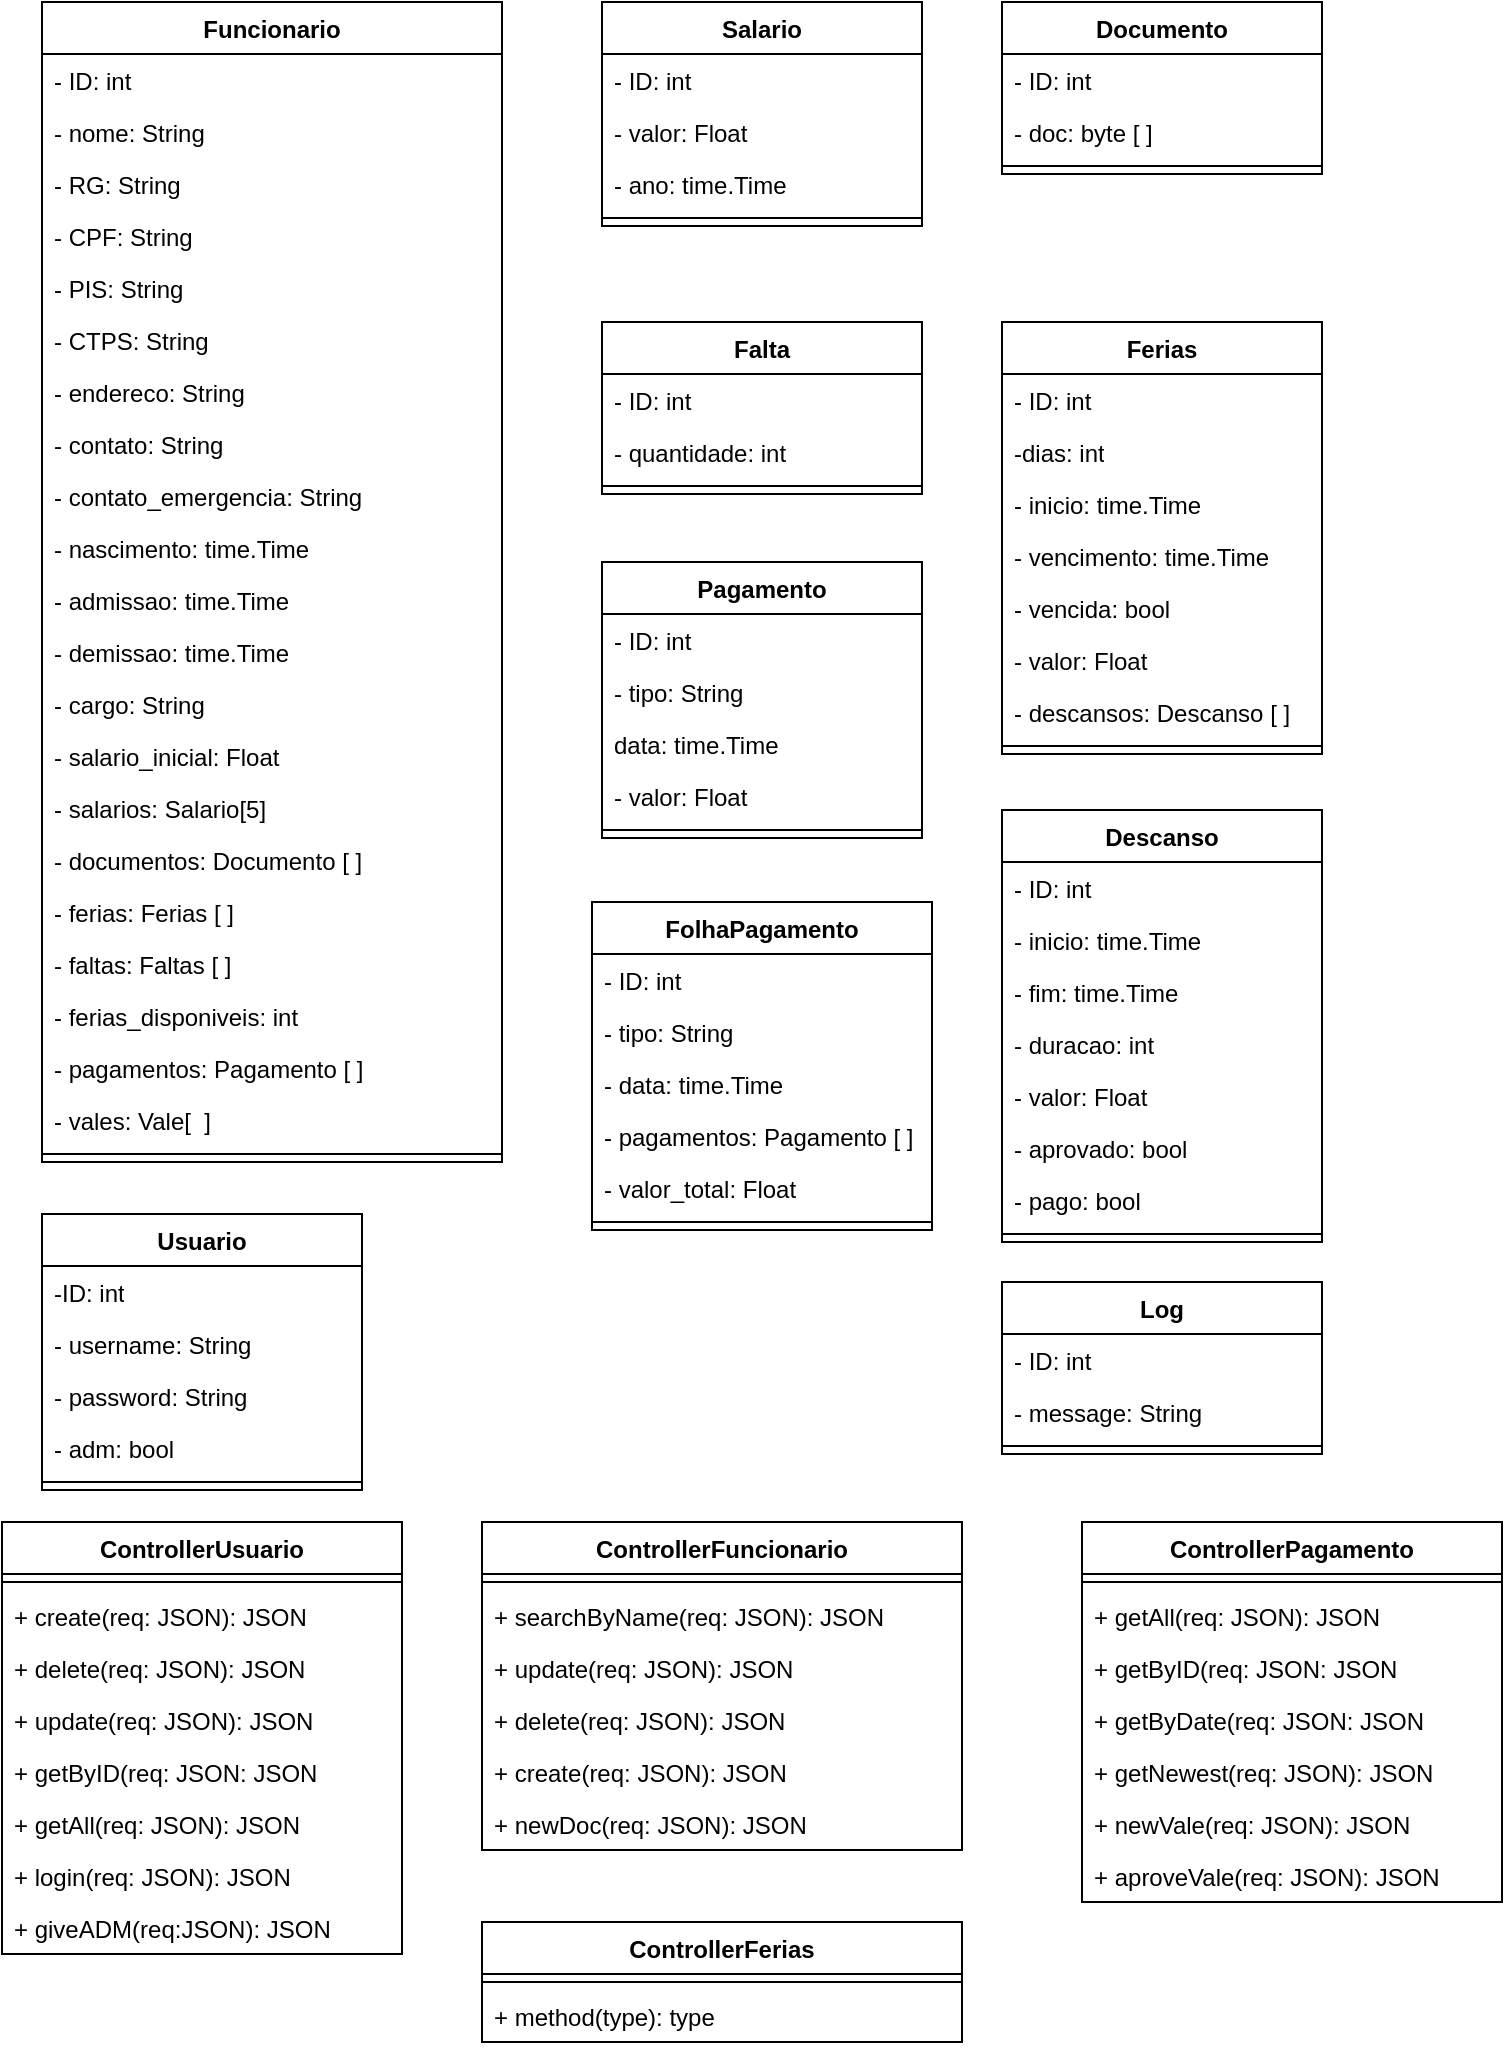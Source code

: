 <mxfile version="26.2.13">
  <diagram name="Página-1" id="uTnEKfVcXU0xmRxQEJ0d">
    <mxGraphModel dx="1428" dy="751" grid="1" gridSize="10" guides="1" tooltips="1" connect="1" arrows="1" fold="1" page="1" pageScale="1" pageWidth="827" pageHeight="1169" math="0" shadow="0">
      <root>
        <mxCell id="0" />
        <mxCell id="1" parent="0" />
        <mxCell id="5OcQs7VXz5X1OGNPti8L-1" value="Funcionario" style="swimlane;fontStyle=1;align=center;verticalAlign=top;childLayout=stackLayout;horizontal=1;startSize=26;horizontalStack=0;resizeParent=1;resizeParentMax=0;resizeLast=0;collapsible=1;marginBottom=0;whiteSpace=wrap;html=1;" parent="1" vertex="1">
          <mxGeometry x="40" y="40" width="230" height="580" as="geometry" />
        </mxCell>
        <mxCell id="5OcQs7VXz5X1OGNPti8L-56" value="- ID: int" style="text;strokeColor=none;fillColor=none;align=left;verticalAlign=top;spacingLeft=4;spacingRight=4;overflow=hidden;rotatable=0;points=[[0,0.5],[1,0.5]];portConstraint=eastwest;whiteSpace=wrap;html=1;" parent="5OcQs7VXz5X1OGNPti8L-1" vertex="1">
          <mxGeometry y="26" width="230" height="26" as="geometry" />
        </mxCell>
        <mxCell id="5OcQs7VXz5X1OGNPti8L-2" value="- nome: String" style="text;strokeColor=none;fillColor=none;align=left;verticalAlign=top;spacingLeft=4;spacingRight=4;overflow=hidden;rotatable=0;points=[[0,0.5],[1,0.5]];portConstraint=eastwest;whiteSpace=wrap;html=1;" parent="5OcQs7VXz5X1OGNPti8L-1" vertex="1">
          <mxGeometry y="52" width="230" height="26" as="geometry" />
        </mxCell>
        <mxCell id="5OcQs7VXz5X1OGNPti8L-5" value="- RG: String" style="text;strokeColor=none;fillColor=none;align=left;verticalAlign=top;spacingLeft=4;spacingRight=4;overflow=hidden;rotatable=0;points=[[0,0.5],[1,0.5]];portConstraint=eastwest;whiteSpace=wrap;html=1;" parent="5OcQs7VXz5X1OGNPti8L-1" vertex="1">
          <mxGeometry y="78" width="230" height="26" as="geometry" />
        </mxCell>
        <mxCell id="5OcQs7VXz5X1OGNPti8L-6" value="- CPF: String" style="text;strokeColor=none;fillColor=none;align=left;verticalAlign=top;spacingLeft=4;spacingRight=4;overflow=hidden;rotatable=0;points=[[0,0.5],[1,0.5]];portConstraint=eastwest;whiteSpace=wrap;html=1;" parent="5OcQs7VXz5X1OGNPti8L-1" vertex="1">
          <mxGeometry y="104" width="230" height="26" as="geometry" />
        </mxCell>
        <mxCell id="5OcQs7VXz5X1OGNPti8L-7" value="- PIS: String" style="text;strokeColor=none;fillColor=none;align=left;verticalAlign=top;spacingLeft=4;spacingRight=4;overflow=hidden;rotatable=0;points=[[0,0.5],[1,0.5]];portConstraint=eastwest;whiteSpace=wrap;html=1;" parent="5OcQs7VXz5X1OGNPti8L-1" vertex="1">
          <mxGeometry y="130" width="230" height="26" as="geometry" />
        </mxCell>
        <mxCell id="5OcQs7VXz5X1OGNPti8L-9" value="- CTPS: String" style="text;strokeColor=none;fillColor=none;align=left;verticalAlign=top;spacingLeft=4;spacingRight=4;overflow=hidden;rotatable=0;points=[[0,0.5],[1,0.5]];portConstraint=eastwest;whiteSpace=wrap;html=1;" parent="5OcQs7VXz5X1OGNPti8L-1" vertex="1">
          <mxGeometry y="156" width="230" height="26" as="geometry" />
        </mxCell>
        <mxCell id="5OcQs7VXz5X1OGNPti8L-11" value="- endereco: String" style="text;strokeColor=none;fillColor=none;align=left;verticalAlign=top;spacingLeft=4;spacingRight=4;overflow=hidden;rotatable=0;points=[[0,0.5],[1,0.5]];portConstraint=eastwest;whiteSpace=wrap;html=1;" parent="5OcQs7VXz5X1OGNPti8L-1" vertex="1">
          <mxGeometry y="182" width="230" height="26" as="geometry" />
        </mxCell>
        <mxCell id="5OcQs7VXz5X1OGNPti8L-8" value="- contato: String" style="text;strokeColor=none;fillColor=none;align=left;verticalAlign=top;spacingLeft=4;spacingRight=4;overflow=hidden;rotatable=0;points=[[0,0.5],[1,0.5]];portConstraint=eastwest;whiteSpace=wrap;html=1;" parent="5OcQs7VXz5X1OGNPti8L-1" vertex="1">
          <mxGeometry y="208" width="230" height="26" as="geometry" />
        </mxCell>
        <mxCell id="5OcQs7VXz5X1OGNPti8L-10" value="- contato_emergencia: String" style="text;strokeColor=none;fillColor=none;align=left;verticalAlign=top;spacingLeft=4;spacingRight=4;overflow=hidden;rotatable=0;points=[[0,0.5],[1,0.5]];portConstraint=eastwest;whiteSpace=wrap;html=1;" parent="5OcQs7VXz5X1OGNPti8L-1" vertex="1">
          <mxGeometry y="234" width="230" height="26" as="geometry" />
        </mxCell>
        <mxCell id="5OcQs7VXz5X1OGNPti8L-16" value="- nascimento: time.Time" style="text;strokeColor=none;fillColor=none;align=left;verticalAlign=top;spacingLeft=4;spacingRight=4;overflow=hidden;rotatable=0;points=[[0,0.5],[1,0.5]];portConstraint=eastwest;whiteSpace=wrap;html=1;" parent="5OcQs7VXz5X1OGNPti8L-1" vertex="1">
          <mxGeometry y="260" width="230" height="26" as="geometry" />
        </mxCell>
        <mxCell id="5OcQs7VXz5X1OGNPti8L-17" value="- admissao: time.Time" style="text;strokeColor=none;fillColor=none;align=left;verticalAlign=top;spacingLeft=4;spacingRight=4;overflow=hidden;rotatable=0;points=[[0,0.5],[1,0.5]];portConstraint=eastwest;whiteSpace=wrap;html=1;" parent="5OcQs7VXz5X1OGNPti8L-1" vertex="1">
          <mxGeometry y="286" width="230" height="26" as="geometry" />
        </mxCell>
        <mxCell id="5OcQs7VXz5X1OGNPti8L-18" value="- demissao: time.Time" style="text;strokeColor=none;fillColor=none;align=left;verticalAlign=top;spacingLeft=4;spacingRight=4;overflow=hidden;rotatable=0;points=[[0,0.5],[1,0.5]];portConstraint=eastwest;whiteSpace=wrap;html=1;" parent="5OcQs7VXz5X1OGNPti8L-1" vertex="1">
          <mxGeometry y="312" width="230" height="26" as="geometry" />
        </mxCell>
        <mxCell id="5OcQs7VXz5X1OGNPti8L-19" value="- cargo: String" style="text;strokeColor=none;fillColor=none;align=left;verticalAlign=top;spacingLeft=4;spacingRight=4;overflow=hidden;rotatable=0;points=[[0,0.5],[1,0.5]];portConstraint=eastwest;whiteSpace=wrap;html=1;" parent="5OcQs7VXz5X1OGNPti8L-1" vertex="1">
          <mxGeometry y="338" width="230" height="26" as="geometry" />
        </mxCell>
        <mxCell id="5OcQs7VXz5X1OGNPti8L-20" value="- salario_inicial: Float" style="text;strokeColor=none;fillColor=none;align=left;verticalAlign=top;spacingLeft=4;spacingRight=4;overflow=hidden;rotatable=0;points=[[0,0.5],[1,0.5]];portConstraint=eastwest;whiteSpace=wrap;html=1;" parent="5OcQs7VXz5X1OGNPti8L-1" vertex="1">
          <mxGeometry y="364" width="230" height="26" as="geometry" />
        </mxCell>
        <mxCell id="5OcQs7VXz5X1OGNPti8L-21" value="- salarios: Salario[5]" style="text;strokeColor=none;fillColor=none;align=left;verticalAlign=top;spacingLeft=4;spacingRight=4;overflow=hidden;rotatable=0;points=[[0,0.5],[1,0.5]];portConstraint=eastwest;whiteSpace=wrap;html=1;" parent="5OcQs7VXz5X1OGNPti8L-1" vertex="1">
          <mxGeometry y="390" width="230" height="26" as="geometry" />
        </mxCell>
        <mxCell id="5OcQs7VXz5X1OGNPti8L-22" value="- documentos: Documento [ ]" style="text;strokeColor=none;fillColor=none;align=left;verticalAlign=top;spacingLeft=4;spacingRight=4;overflow=hidden;rotatable=0;points=[[0,0.5],[1,0.5]];portConstraint=eastwest;whiteSpace=wrap;html=1;" parent="5OcQs7VXz5X1OGNPti8L-1" vertex="1">
          <mxGeometry y="416" width="230" height="26" as="geometry" />
        </mxCell>
        <mxCell id="5OcQs7VXz5X1OGNPti8L-23" value="- ferias: Ferias [ ]" style="text;strokeColor=none;fillColor=none;align=left;verticalAlign=top;spacingLeft=4;spacingRight=4;overflow=hidden;rotatable=0;points=[[0,0.5],[1,0.5]];portConstraint=eastwest;whiteSpace=wrap;html=1;" parent="5OcQs7VXz5X1OGNPti8L-1" vertex="1">
          <mxGeometry y="442" width="230" height="26" as="geometry" />
        </mxCell>
        <mxCell id="5OcQs7VXz5X1OGNPti8L-46" value="- faltas: Faltas [ ]" style="text;strokeColor=none;fillColor=none;align=left;verticalAlign=top;spacingLeft=4;spacingRight=4;overflow=hidden;rotatable=0;points=[[0,0.5],[1,0.5]];portConstraint=eastwest;whiteSpace=wrap;html=1;" parent="5OcQs7VXz5X1OGNPti8L-1" vertex="1">
          <mxGeometry y="468" width="230" height="26" as="geometry" />
        </mxCell>
        <mxCell id="5OcQs7VXz5X1OGNPti8L-49" value="- ferias_disponiveis: int" style="text;strokeColor=none;fillColor=none;align=left;verticalAlign=top;spacingLeft=4;spacingRight=4;overflow=hidden;rotatable=0;points=[[0,0.5],[1,0.5]];portConstraint=eastwest;whiteSpace=wrap;html=1;" parent="5OcQs7VXz5X1OGNPti8L-1" vertex="1">
          <mxGeometry y="494" width="230" height="26" as="geometry" />
        </mxCell>
        <mxCell id="5OcQs7VXz5X1OGNPti8L-47" value="- pagamentos: Pagamento [ ]" style="text;strokeColor=none;fillColor=none;align=left;verticalAlign=top;spacingLeft=4;spacingRight=4;overflow=hidden;rotatable=0;points=[[0,0.5],[1,0.5]];portConstraint=eastwest;whiteSpace=wrap;html=1;" parent="5OcQs7VXz5X1OGNPti8L-1" vertex="1">
          <mxGeometry y="520" width="230" height="26" as="geometry" />
        </mxCell>
        <mxCell id="5OcQs7VXz5X1OGNPti8L-48" value="- vales: Vale[&amp;nbsp; ]" style="text;strokeColor=none;fillColor=none;align=left;verticalAlign=top;spacingLeft=4;spacingRight=4;overflow=hidden;rotatable=0;points=[[0,0.5],[1,0.5]];portConstraint=eastwest;whiteSpace=wrap;html=1;" parent="5OcQs7VXz5X1OGNPti8L-1" vertex="1">
          <mxGeometry y="546" width="230" height="26" as="geometry" />
        </mxCell>
        <mxCell id="5OcQs7VXz5X1OGNPti8L-3" value="" style="line;strokeWidth=1;fillColor=none;align=left;verticalAlign=middle;spacingTop=-1;spacingLeft=3;spacingRight=3;rotatable=0;labelPosition=right;points=[];portConstraint=eastwest;strokeColor=inherit;" parent="5OcQs7VXz5X1OGNPti8L-1" vertex="1">
          <mxGeometry y="572" width="230" height="8" as="geometry" />
        </mxCell>
        <mxCell id="5OcQs7VXz5X1OGNPti8L-52" value="Salario" style="swimlane;fontStyle=1;align=center;verticalAlign=top;childLayout=stackLayout;horizontal=1;startSize=26;horizontalStack=0;resizeParent=1;resizeParentMax=0;resizeLast=0;collapsible=1;marginBottom=0;whiteSpace=wrap;html=1;" parent="1" vertex="1">
          <mxGeometry x="320" y="40" width="160" height="112" as="geometry" />
        </mxCell>
        <mxCell id="5OcQs7VXz5X1OGNPti8L-57" value="- ID: int" style="text;strokeColor=none;fillColor=none;align=left;verticalAlign=top;spacingLeft=4;spacingRight=4;overflow=hidden;rotatable=0;points=[[0,0.5],[1,0.5]];portConstraint=eastwest;whiteSpace=wrap;html=1;" parent="5OcQs7VXz5X1OGNPti8L-52" vertex="1">
          <mxGeometry y="26" width="160" height="26" as="geometry" />
        </mxCell>
        <mxCell id="5OcQs7VXz5X1OGNPti8L-53" value="- valor: Float" style="text;strokeColor=none;fillColor=none;align=left;verticalAlign=top;spacingLeft=4;spacingRight=4;overflow=hidden;rotatable=0;points=[[0,0.5],[1,0.5]];portConstraint=eastwest;whiteSpace=wrap;html=1;" parent="5OcQs7VXz5X1OGNPti8L-52" vertex="1">
          <mxGeometry y="52" width="160" height="26" as="geometry" />
        </mxCell>
        <mxCell id="5OcQs7VXz5X1OGNPti8L-58" value="- ano: time.Time" style="text;strokeColor=none;fillColor=none;align=left;verticalAlign=top;spacingLeft=4;spacingRight=4;overflow=hidden;rotatable=0;points=[[0,0.5],[1,0.5]];portConstraint=eastwest;whiteSpace=wrap;html=1;" parent="5OcQs7VXz5X1OGNPti8L-52" vertex="1">
          <mxGeometry y="78" width="160" height="26" as="geometry" />
        </mxCell>
        <mxCell id="5OcQs7VXz5X1OGNPti8L-54" value="" style="line;strokeWidth=1;fillColor=none;align=left;verticalAlign=middle;spacingTop=-1;spacingLeft=3;spacingRight=3;rotatable=0;labelPosition=right;points=[];portConstraint=eastwest;strokeColor=inherit;" parent="5OcQs7VXz5X1OGNPti8L-52" vertex="1">
          <mxGeometry y="104" width="160" height="8" as="geometry" />
        </mxCell>
        <mxCell id="5OcQs7VXz5X1OGNPti8L-59" value="Documento" style="swimlane;fontStyle=1;align=center;verticalAlign=top;childLayout=stackLayout;horizontal=1;startSize=26;horizontalStack=0;resizeParent=1;resizeParentMax=0;resizeLast=0;collapsible=1;marginBottom=0;whiteSpace=wrap;html=1;" parent="1" vertex="1">
          <mxGeometry x="520" y="40" width="160" height="86" as="geometry" />
        </mxCell>
        <mxCell id="5OcQs7VXz5X1OGNPti8L-62" value="- ID: int" style="text;strokeColor=none;fillColor=none;align=left;verticalAlign=top;spacingLeft=4;spacingRight=4;overflow=hidden;rotatable=0;points=[[0,0.5],[1,0.5]];portConstraint=eastwest;whiteSpace=wrap;html=1;" parent="5OcQs7VXz5X1OGNPti8L-59" vertex="1">
          <mxGeometry y="26" width="160" height="26" as="geometry" />
        </mxCell>
        <mxCell id="5OcQs7VXz5X1OGNPti8L-60" value="- doc: byte [ ]" style="text;strokeColor=none;fillColor=none;align=left;verticalAlign=top;spacingLeft=4;spacingRight=4;overflow=hidden;rotatable=0;points=[[0,0.5],[1,0.5]];portConstraint=eastwest;whiteSpace=wrap;html=1;" parent="5OcQs7VXz5X1OGNPti8L-59" vertex="1">
          <mxGeometry y="52" width="160" height="26" as="geometry" />
        </mxCell>
        <mxCell id="5OcQs7VXz5X1OGNPti8L-61" value="" style="line;strokeWidth=1;fillColor=none;align=left;verticalAlign=middle;spacingTop=-1;spacingLeft=3;spacingRight=3;rotatable=0;labelPosition=right;points=[];portConstraint=eastwest;strokeColor=inherit;" parent="5OcQs7VXz5X1OGNPti8L-59" vertex="1">
          <mxGeometry y="78" width="160" height="8" as="geometry" />
        </mxCell>
        <mxCell id="5OcQs7VXz5X1OGNPti8L-63" value="Falta" style="swimlane;fontStyle=1;align=center;verticalAlign=top;childLayout=stackLayout;horizontal=1;startSize=26;horizontalStack=0;resizeParent=1;resizeParentMax=0;resizeLast=0;collapsible=1;marginBottom=0;whiteSpace=wrap;html=1;" parent="1" vertex="1">
          <mxGeometry x="320" y="200" width="160" height="86" as="geometry" />
        </mxCell>
        <mxCell id="5OcQs7VXz5X1OGNPti8L-64" value="- ID: int" style="text;strokeColor=none;fillColor=none;align=left;verticalAlign=top;spacingLeft=4;spacingRight=4;overflow=hidden;rotatable=0;points=[[0,0.5],[1,0.5]];portConstraint=eastwest;whiteSpace=wrap;html=1;" parent="5OcQs7VXz5X1OGNPti8L-63" vertex="1">
          <mxGeometry y="26" width="160" height="26" as="geometry" />
        </mxCell>
        <mxCell id="5OcQs7VXz5X1OGNPti8L-66" value="- quantidade: int&amp;nbsp; &amp;nbsp;" style="text;strokeColor=none;fillColor=none;align=left;verticalAlign=top;spacingLeft=4;spacingRight=4;overflow=hidden;rotatable=0;points=[[0,0.5],[1,0.5]];portConstraint=eastwest;whiteSpace=wrap;html=1;" parent="5OcQs7VXz5X1OGNPti8L-63" vertex="1">
          <mxGeometry y="52" width="160" height="26" as="geometry" />
        </mxCell>
        <mxCell id="5OcQs7VXz5X1OGNPti8L-65" value="" style="line;strokeWidth=1;fillColor=none;align=left;verticalAlign=middle;spacingTop=-1;spacingLeft=3;spacingRight=3;rotatable=0;labelPosition=right;points=[];portConstraint=eastwest;strokeColor=inherit;" parent="5OcQs7VXz5X1OGNPti8L-63" vertex="1">
          <mxGeometry y="78" width="160" height="8" as="geometry" />
        </mxCell>
        <mxCell id="5OcQs7VXz5X1OGNPti8L-68" value="Ferias" style="swimlane;fontStyle=1;align=center;verticalAlign=top;childLayout=stackLayout;horizontal=1;startSize=26;horizontalStack=0;resizeParent=1;resizeParentMax=0;resizeLast=0;collapsible=1;marginBottom=0;whiteSpace=wrap;html=1;" parent="1" vertex="1">
          <mxGeometry x="520" y="200" width="160" height="216" as="geometry" />
        </mxCell>
        <mxCell id="5OcQs7VXz5X1OGNPti8L-69" value="- ID: int" style="text;strokeColor=none;fillColor=none;align=left;verticalAlign=top;spacingLeft=4;spacingRight=4;overflow=hidden;rotatable=0;points=[[0,0.5],[1,0.5]];portConstraint=eastwest;whiteSpace=wrap;html=1;" parent="5OcQs7VXz5X1OGNPti8L-68" vertex="1">
          <mxGeometry y="26" width="160" height="26" as="geometry" />
        </mxCell>
        <mxCell id="5OcQs7VXz5X1OGNPti8L-71" value="-dias: int" style="text;strokeColor=none;fillColor=none;align=left;verticalAlign=top;spacingLeft=4;spacingRight=4;overflow=hidden;rotatable=0;points=[[0,0.5],[1,0.5]];portConstraint=eastwest;whiteSpace=wrap;html=1;" parent="5OcQs7VXz5X1OGNPti8L-68" vertex="1">
          <mxGeometry y="52" width="160" height="26" as="geometry" />
        </mxCell>
        <mxCell id="5OcQs7VXz5X1OGNPti8L-72" value="- inicio: time.Time" style="text;strokeColor=none;fillColor=none;align=left;verticalAlign=top;spacingLeft=4;spacingRight=4;overflow=hidden;rotatable=0;points=[[0,0.5],[1,0.5]];portConstraint=eastwest;whiteSpace=wrap;html=1;" parent="5OcQs7VXz5X1OGNPti8L-68" vertex="1">
          <mxGeometry y="78" width="160" height="26" as="geometry" />
        </mxCell>
        <mxCell id="5OcQs7VXz5X1OGNPti8L-73" value="- vencimento: time.Time" style="text;strokeColor=none;fillColor=none;align=left;verticalAlign=top;spacingLeft=4;spacingRight=4;overflow=hidden;rotatable=0;points=[[0,0.5],[1,0.5]];portConstraint=eastwest;whiteSpace=wrap;html=1;" parent="5OcQs7VXz5X1OGNPti8L-68" vertex="1">
          <mxGeometry y="104" width="160" height="26" as="geometry" />
        </mxCell>
        <mxCell id="5OcQs7VXz5X1OGNPti8L-74" value="- vencida: bool" style="text;strokeColor=none;fillColor=none;align=left;verticalAlign=top;spacingLeft=4;spacingRight=4;overflow=hidden;rotatable=0;points=[[0,0.5],[1,0.5]];portConstraint=eastwest;whiteSpace=wrap;html=1;" parent="5OcQs7VXz5X1OGNPti8L-68" vertex="1">
          <mxGeometry y="130" width="160" height="26" as="geometry" />
        </mxCell>
        <mxCell id="5OcQs7VXz5X1OGNPti8L-75" value="- valor: Float" style="text;strokeColor=none;fillColor=none;align=left;verticalAlign=top;spacingLeft=4;spacingRight=4;overflow=hidden;rotatable=0;points=[[0,0.5],[1,0.5]];portConstraint=eastwest;whiteSpace=wrap;html=1;" parent="5OcQs7VXz5X1OGNPti8L-68" vertex="1">
          <mxGeometry y="156" width="160" height="26" as="geometry" />
        </mxCell>
        <mxCell id="5OcQs7VXz5X1OGNPti8L-76" value="- descansos: Descanso [ ]" style="text;strokeColor=none;fillColor=none;align=left;verticalAlign=top;spacingLeft=4;spacingRight=4;overflow=hidden;rotatable=0;points=[[0,0.5],[1,0.5]];portConstraint=eastwest;whiteSpace=wrap;html=1;" parent="5OcQs7VXz5X1OGNPti8L-68" vertex="1">
          <mxGeometry y="182" width="160" height="26" as="geometry" />
        </mxCell>
        <mxCell id="5OcQs7VXz5X1OGNPti8L-70" value="" style="line;strokeWidth=1;fillColor=none;align=left;verticalAlign=middle;spacingTop=-1;spacingLeft=3;spacingRight=3;rotatable=0;labelPosition=right;points=[];portConstraint=eastwest;strokeColor=inherit;" parent="5OcQs7VXz5X1OGNPti8L-68" vertex="1">
          <mxGeometry y="208" width="160" height="8" as="geometry" />
        </mxCell>
        <mxCell id="5OcQs7VXz5X1OGNPti8L-77" value="Descanso" style="swimlane;fontStyle=1;align=center;verticalAlign=top;childLayout=stackLayout;horizontal=1;startSize=26;horizontalStack=0;resizeParent=1;resizeParentMax=0;resizeLast=0;collapsible=1;marginBottom=0;whiteSpace=wrap;html=1;" parent="1" vertex="1">
          <mxGeometry x="520" y="444" width="160" height="216" as="geometry" />
        </mxCell>
        <mxCell id="5OcQs7VXz5X1OGNPti8L-78" value="- ID: int" style="text;strokeColor=none;fillColor=none;align=left;verticalAlign=top;spacingLeft=4;spacingRight=4;overflow=hidden;rotatable=0;points=[[0,0.5],[1,0.5]];portConstraint=eastwest;whiteSpace=wrap;html=1;" parent="5OcQs7VXz5X1OGNPti8L-77" vertex="1">
          <mxGeometry y="26" width="160" height="26" as="geometry" />
        </mxCell>
        <mxCell id="5OcQs7VXz5X1OGNPti8L-81" value="- inicio: time.Time" style="text;strokeColor=none;fillColor=none;align=left;verticalAlign=top;spacingLeft=4;spacingRight=4;overflow=hidden;rotatable=0;points=[[0,0.5],[1,0.5]];portConstraint=eastwest;whiteSpace=wrap;html=1;" parent="5OcQs7VXz5X1OGNPti8L-77" vertex="1">
          <mxGeometry y="52" width="160" height="26" as="geometry" />
        </mxCell>
        <mxCell id="5OcQs7VXz5X1OGNPti8L-82" value="- fim: time.Time" style="text;strokeColor=none;fillColor=none;align=left;verticalAlign=top;spacingLeft=4;spacingRight=4;overflow=hidden;rotatable=0;points=[[0,0.5],[1,0.5]];portConstraint=eastwest;whiteSpace=wrap;html=1;" parent="5OcQs7VXz5X1OGNPti8L-77" vertex="1">
          <mxGeometry y="78" width="160" height="26" as="geometry" />
        </mxCell>
        <mxCell id="5OcQs7VXz5X1OGNPti8L-83" value="- duracao: int" style="text;strokeColor=none;fillColor=none;align=left;verticalAlign=top;spacingLeft=4;spacingRight=4;overflow=hidden;rotatable=0;points=[[0,0.5],[1,0.5]];portConstraint=eastwest;whiteSpace=wrap;html=1;" parent="5OcQs7VXz5X1OGNPti8L-77" vertex="1">
          <mxGeometry y="104" width="160" height="26" as="geometry" />
        </mxCell>
        <mxCell id="5OcQs7VXz5X1OGNPti8L-84" value="- valor: Float&lt;div&gt;&lt;br&gt;&lt;/div&gt;" style="text;strokeColor=none;fillColor=none;align=left;verticalAlign=top;spacingLeft=4;spacingRight=4;overflow=hidden;rotatable=0;points=[[0,0.5],[1,0.5]];portConstraint=eastwest;whiteSpace=wrap;html=1;" parent="5OcQs7VXz5X1OGNPti8L-77" vertex="1">
          <mxGeometry y="130" width="160" height="26" as="geometry" />
        </mxCell>
        <mxCell id="5OcQs7VXz5X1OGNPti8L-85" value="- aprovado: bool" style="text;strokeColor=none;fillColor=none;align=left;verticalAlign=top;spacingLeft=4;spacingRight=4;overflow=hidden;rotatable=0;points=[[0,0.5],[1,0.5]];portConstraint=eastwest;whiteSpace=wrap;html=1;" parent="5OcQs7VXz5X1OGNPti8L-77" vertex="1">
          <mxGeometry y="156" width="160" height="26" as="geometry" />
        </mxCell>
        <mxCell id="5OcQs7VXz5X1OGNPti8L-86" value="- pago: bool" style="text;strokeColor=none;fillColor=none;align=left;verticalAlign=top;spacingLeft=4;spacingRight=4;overflow=hidden;rotatable=0;points=[[0,0.5],[1,0.5]];portConstraint=eastwest;whiteSpace=wrap;html=1;" parent="5OcQs7VXz5X1OGNPti8L-77" vertex="1">
          <mxGeometry y="182" width="160" height="26" as="geometry" />
        </mxCell>
        <mxCell id="5OcQs7VXz5X1OGNPti8L-79" value="" style="line;strokeWidth=1;fillColor=none;align=left;verticalAlign=middle;spacingTop=-1;spacingLeft=3;spacingRight=3;rotatable=0;labelPosition=right;points=[];portConstraint=eastwest;strokeColor=inherit;" parent="5OcQs7VXz5X1OGNPti8L-77" vertex="1">
          <mxGeometry y="208" width="160" height="8" as="geometry" />
        </mxCell>
        <mxCell id="5OcQs7VXz5X1OGNPti8L-87" value="Pagamento" style="swimlane;fontStyle=1;align=center;verticalAlign=top;childLayout=stackLayout;horizontal=1;startSize=26;horizontalStack=0;resizeParent=1;resizeParentMax=0;resizeLast=0;collapsible=1;marginBottom=0;whiteSpace=wrap;html=1;" parent="1" vertex="1">
          <mxGeometry x="320" y="320" width="160" height="138" as="geometry" />
        </mxCell>
        <mxCell id="5OcQs7VXz5X1OGNPti8L-88" value="- ID: int" style="text;strokeColor=none;fillColor=none;align=left;verticalAlign=top;spacingLeft=4;spacingRight=4;overflow=hidden;rotatable=0;points=[[0,0.5],[1,0.5]];portConstraint=eastwest;whiteSpace=wrap;html=1;" parent="5OcQs7VXz5X1OGNPti8L-87" vertex="1">
          <mxGeometry y="26" width="160" height="26" as="geometry" />
        </mxCell>
        <mxCell id="5OcQs7VXz5X1OGNPti8L-90" value="- tipo: String" style="text;strokeColor=none;fillColor=none;align=left;verticalAlign=top;spacingLeft=4;spacingRight=4;overflow=hidden;rotatable=0;points=[[0,0.5],[1,0.5]];portConstraint=eastwest;whiteSpace=wrap;html=1;" parent="5OcQs7VXz5X1OGNPti8L-87" vertex="1">
          <mxGeometry y="52" width="160" height="26" as="geometry" />
        </mxCell>
        <mxCell id="5OcQs7VXz5X1OGNPti8L-94" value="data: time.Time" style="text;strokeColor=none;fillColor=none;align=left;verticalAlign=top;spacingLeft=4;spacingRight=4;overflow=hidden;rotatable=0;points=[[0,0.5],[1,0.5]];portConstraint=eastwest;whiteSpace=wrap;html=1;" parent="5OcQs7VXz5X1OGNPti8L-87" vertex="1">
          <mxGeometry y="78" width="160" height="26" as="geometry" />
        </mxCell>
        <mxCell id="5OcQs7VXz5X1OGNPti8L-92" value="- valor: Float" style="text;strokeColor=none;fillColor=none;align=left;verticalAlign=top;spacingLeft=4;spacingRight=4;overflow=hidden;rotatable=0;points=[[0,0.5],[1,0.5]];portConstraint=eastwest;whiteSpace=wrap;html=1;" parent="5OcQs7VXz5X1OGNPti8L-87" vertex="1">
          <mxGeometry y="104" width="160" height="26" as="geometry" />
        </mxCell>
        <mxCell id="5OcQs7VXz5X1OGNPti8L-89" value="" style="line;strokeWidth=1;fillColor=none;align=left;verticalAlign=middle;spacingTop=-1;spacingLeft=3;spacingRight=3;rotatable=0;labelPosition=right;points=[];portConstraint=eastwest;strokeColor=inherit;" parent="5OcQs7VXz5X1OGNPti8L-87" vertex="1">
          <mxGeometry y="130" width="160" height="8" as="geometry" />
        </mxCell>
        <mxCell id="5OcQs7VXz5X1OGNPti8L-95" value="FolhaPagamento" style="swimlane;fontStyle=1;align=center;verticalAlign=top;childLayout=stackLayout;horizontal=1;startSize=26;horizontalStack=0;resizeParent=1;resizeParentMax=0;resizeLast=0;collapsible=1;marginBottom=0;whiteSpace=wrap;html=1;" parent="1" vertex="1">
          <mxGeometry x="315" y="490" width="170" height="164" as="geometry" />
        </mxCell>
        <mxCell id="5OcQs7VXz5X1OGNPti8L-96" value="- ID: int" style="text;strokeColor=none;fillColor=none;align=left;verticalAlign=top;spacingLeft=4;spacingRight=4;overflow=hidden;rotatable=0;points=[[0,0.5],[1,0.5]];portConstraint=eastwest;whiteSpace=wrap;html=1;" parent="5OcQs7VXz5X1OGNPti8L-95" vertex="1">
          <mxGeometry y="26" width="170" height="26" as="geometry" />
        </mxCell>
        <mxCell id="5OcQs7VXz5X1OGNPti8L-98" value="- tipo: String" style="text;strokeColor=none;fillColor=none;align=left;verticalAlign=top;spacingLeft=4;spacingRight=4;overflow=hidden;rotatable=0;points=[[0,0.5],[1,0.5]];portConstraint=eastwest;whiteSpace=wrap;html=1;" parent="5OcQs7VXz5X1OGNPti8L-95" vertex="1">
          <mxGeometry y="52" width="170" height="26" as="geometry" />
        </mxCell>
        <mxCell id="5OcQs7VXz5X1OGNPti8L-99" value="- data: time.Time" style="text;strokeColor=none;fillColor=none;align=left;verticalAlign=top;spacingLeft=4;spacingRight=4;overflow=hidden;rotatable=0;points=[[0,0.5],[1,0.5]];portConstraint=eastwest;whiteSpace=wrap;html=1;" parent="5OcQs7VXz5X1OGNPti8L-95" vertex="1">
          <mxGeometry y="78" width="170" height="26" as="geometry" />
        </mxCell>
        <mxCell id="5OcQs7VXz5X1OGNPti8L-100" value="- pagamentos: Pagamento [ ]" style="text;strokeColor=none;fillColor=none;align=left;verticalAlign=top;spacingLeft=4;spacingRight=4;overflow=hidden;rotatable=0;points=[[0,0.5],[1,0.5]];portConstraint=eastwest;whiteSpace=wrap;html=1;" parent="5OcQs7VXz5X1OGNPti8L-95" vertex="1">
          <mxGeometry y="104" width="170" height="26" as="geometry" />
        </mxCell>
        <mxCell id="5OcQs7VXz5X1OGNPti8L-105" value="- valor_total: Float" style="text;strokeColor=none;fillColor=none;align=left;verticalAlign=top;spacingLeft=4;spacingRight=4;overflow=hidden;rotatable=0;points=[[0,0.5],[1,0.5]];portConstraint=eastwest;whiteSpace=wrap;html=1;" parent="5OcQs7VXz5X1OGNPti8L-95" vertex="1">
          <mxGeometry y="130" width="170" height="26" as="geometry" />
        </mxCell>
        <mxCell id="5OcQs7VXz5X1OGNPti8L-97" value="" style="line;strokeWidth=1;fillColor=none;align=left;verticalAlign=middle;spacingTop=-1;spacingLeft=3;spacingRight=3;rotatable=0;labelPosition=right;points=[];portConstraint=eastwest;strokeColor=inherit;" parent="5OcQs7VXz5X1OGNPti8L-95" vertex="1">
          <mxGeometry y="156" width="170" height="8" as="geometry" />
        </mxCell>
        <mxCell id="5OcQs7VXz5X1OGNPti8L-101" value="Log" style="swimlane;fontStyle=1;align=center;verticalAlign=top;childLayout=stackLayout;horizontal=1;startSize=26;horizontalStack=0;resizeParent=1;resizeParentMax=0;resizeLast=0;collapsible=1;marginBottom=0;whiteSpace=wrap;html=1;" parent="1" vertex="1">
          <mxGeometry x="520" y="680" width="160" height="86" as="geometry" />
        </mxCell>
        <mxCell id="5OcQs7VXz5X1OGNPti8L-102" value="- ID: int" style="text;strokeColor=none;fillColor=none;align=left;verticalAlign=top;spacingLeft=4;spacingRight=4;overflow=hidden;rotatable=0;points=[[0,0.5],[1,0.5]];portConstraint=eastwest;whiteSpace=wrap;html=1;" parent="5OcQs7VXz5X1OGNPti8L-101" vertex="1">
          <mxGeometry y="26" width="160" height="26" as="geometry" />
        </mxCell>
        <mxCell id="5OcQs7VXz5X1OGNPti8L-104" value="- message: String" style="text;strokeColor=none;fillColor=none;align=left;verticalAlign=top;spacingLeft=4;spacingRight=4;overflow=hidden;rotatable=0;points=[[0,0.5],[1,0.5]];portConstraint=eastwest;whiteSpace=wrap;html=1;" parent="5OcQs7VXz5X1OGNPti8L-101" vertex="1">
          <mxGeometry y="52" width="160" height="26" as="geometry" />
        </mxCell>
        <mxCell id="5OcQs7VXz5X1OGNPti8L-103" value="" style="line;strokeWidth=1;fillColor=none;align=left;verticalAlign=middle;spacingTop=-1;spacingLeft=3;spacingRight=3;rotatable=0;labelPosition=right;points=[];portConstraint=eastwest;strokeColor=inherit;" parent="5OcQs7VXz5X1OGNPti8L-101" vertex="1">
          <mxGeometry y="78" width="160" height="8" as="geometry" />
        </mxCell>
        <mxCell id="YNXb72m-mO9_mENQbdY8-1" value="Usuario" style="swimlane;fontStyle=1;align=center;verticalAlign=top;childLayout=stackLayout;horizontal=1;startSize=26;horizontalStack=0;resizeParent=1;resizeParentMax=0;resizeLast=0;collapsible=1;marginBottom=0;whiteSpace=wrap;html=1;" vertex="1" parent="1">
          <mxGeometry x="40" y="646" width="160" height="138" as="geometry" />
        </mxCell>
        <mxCell id="YNXb72m-mO9_mENQbdY8-2" value="-ID: int" style="text;strokeColor=none;fillColor=none;align=left;verticalAlign=top;spacingLeft=4;spacingRight=4;overflow=hidden;rotatable=0;points=[[0,0.5],[1,0.5]];portConstraint=eastwest;whiteSpace=wrap;html=1;" vertex="1" parent="YNXb72m-mO9_mENQbdY8-1">
          <mxGeometry y="26" width="160" height="26" as="geometry" />
        </mxCell>
        <mxCell id="YNXb72m-mO9_mENQbdY8-4" value="- username: String" style="text;strokeColor=none;fillColor=none;align=left;verticalAlign=top;spacingLeft=4;spacingRight=4;overflow=hidden;rotatable=0;points=[[0,0.5],[1,0.5]];portConstraint=eastwest;whiteSpace=wrap;html=1;" vertex="1" parent="YNXb72m-mO9_mENQbdY8-1">
          <mxGeometry y="52" width="160" height="26" as="geometry" />
        </mxCell>
        <mxCell id="YNXb72m-mO9_mENQbdY8-5" value="- password: String" style="text;strokeColor=none;fillColor=none;align=left;verticalAlign=top;spacingLeft=4;spacingRight=4;overflow=hidden;rotatable=0;points=[[0,0.5],[1,0.5]];portConstraint=eastwest;whiteSpace=wrap;html=1;" vertex="1" parent="YNXb72m-mO9_mENQbdY8-1">
          <mxGeometry y="78" width="160" height="26" as="geometry" />
        </mxCell>
        <mxCell id="YNXb72m-mO9_mENQbdY8-6" value="- adm: bool" style="text;strokeColor=none;fillColor=none;align=left;verticalAlign=top;spacingLeft=4;spacingRight=4;overflow=hidden;rotatable=0;points=[[0,0.5],[1,0.5]];portConstraint=eastwest;whiteSpace=wrap;html=1;" vertex="1" parent="YNXb72m-mO9_mENQbdY8-1">
          <mxGeometry y="104" width="160" height="26" as="geometry" />
        </mxCell>
        <mxCell id="YNXb72m-mO9_mENQbdY8-3" value="" style="line;strokeWidth=1;fillColor=none;align=left;verticalAlign=middle;spacingTop=-1;spacingLeft=3;spacingRight=3;rotatable=0;labelPosition=right;points=[];portConstraint=eastwest;strokeColor=inherit;" vertex="1" parent="YNXb72m-mO9_mENQbdY8-1">
          <mxGeometry y="130" width="160" height="8" as="geometry" />
        </mxCell>
        <mxCell id="YNXb72m-mO9_mENQbdY8-7" value="ControllerFuncionario" style="swimlane;fontStyle=1;align=center;verticalAlign=top;childLayout=stackLayout;horizontal=1;startSize=26;horizontalStack=0;resizeParent=1;resizeParentMax=0;resizeLast=0;collapsible=1;marginBottom=0;whiteSpace=wrap;html=1;" vertex="1" parent="1">
          <mxGeometry x="260" y="800" width="240" height="164" as="geometry" />
        </mxCell>
        <mxCell id="YNXb72m-mO9_mENQbdY8-9" value="" style="line;strokeWidth=1;fillColor=none;align=left;verticalAlign=middle;spacingTop=-1;spacingLeft=3;spacingRight=3;rotatable=0;labelPosition=right;points=[];portConstraint=eastwest;strokeColor=inherit;" vertex="1" parent="YNXb72m-mO9_mENQbdY8-7">
          <mxGeometry y="26" width="240" height="8" as="geometry" />
        </mxCell>
        <mxCell id="YNXb72m-mO9_mENQbdY8-15" value="+ searchByName(req: JSON): JSON" style="text;strokeColor=none;fillColor=none;align=left;verticalAlign=top;spacingLeft=4;spacingRight=4;overflow=hidden;rotatable=0;points=[[0,0.5],[1,0.5]];portConstraint=eastwest;whiteSpace=wrap;html=1;" vertex="1" parent="YNXb72m-mO9_mENQbdY8-7">
          <mxGeometry y="34" width="240" height="26" as="geometry" />
        </mxCell>
        <mxCell id="YNXb72m-mO9_mENQbdY8-11" value="+ update(req: JSON): JSON" style="text;strokeColor=none;fillColor=none;align=left;verticalAlign=top;spacingLeft=4;spacingRight=4;overflow=hidden;rotatable=0;points=[[0,0.5],[1,0.5]];portConstraint=eastwest;whiteSpace=wrap;html=1;" vertex="1" parent="YNXb72m-mO9_mENQbdY8-7">
          <mxGeometry y="60" width="240" height="26" as="geometry" />
        </mxCell>
        <mxCell id="YNXb72m-mO9_mENQbdY8-12" value="+ delete(req: JSON): JSON" style="text;strokeColor=none;fillColor=none;align=left;verticalAlign=top;spacingLeft=4;spacingRight=4;overflow=hidden;rotatable=0;points=[[0,0.5],[1,0.5]];portConstraint=eastwest;whiteSpace=wrap;html=1;" vertex="1" parent="YNXb72m-mO9_mENQbdY8-7">
          <mxGeometry y="86" width="240" height="26" as="geometry" />
        </mxCell>
        <mxCell id="YNXb72m-mO9_mENQbdY8-13" value="+ create(req: JSON): JSON" style="text;strokeColor=none;fillColor=none;align=left;verticalAlign=top;spacingLeft=4;spacingRight=4;overflow=hidden;rotatable=0;points=[[0,0.5],[1,0.5]];portConstraint=eastwest;whiteSpace=wrap;html=1;" vertex="1" parent="YNXb72m-mO9_mENQbdY8-7">
          <mxGeometry y="112" width="240" height="26" as="geometry" />
        </mxCell>
        <mxCell id="YNXb72m-mO9_mENQbdY8-30" value="+ newDoc(req: JSON): JSON" style="text;strokeColor=none;fillColor=none;align=left;verticalAlign=top;spacingLeft=4;spacingRight=4;overflow=hidden;rotatable=0;points=[[0,0.5],[1,0.5]];portConstraint=eastwest;whiteSpace=wrap;html=1;" vertex="1" parent="YNXb72m-mO9_mENQbdY8-7">
          <mxGeometry y="138" width="240" height="26" as="geometry" />
        </mxCell>
        <mxCell id="YNXb72m-mO9_mENQbdY8-16" value="ControllerUsuario" style="swimlane;fontStyle=1;align=center;verticalAlign=top;childLayout=stackLayout;horizontal=1;startSize=26;horizontalStack=0;resizeParent=1;resizeParentMax=0;resizeLast=0;collapsible=1;marginBottom=0;whiteSpace=wrap;html=1;" vertex="1" parent="1">
          <mxGeometry x="20" y="800" width="200" height="216" as="geometry" />
        </mxCell>
        <mxCell id="YNXb72m-mO9_mENQbdY8-18" value="" style="line;strokeWidth=1;fillColor=none;align=left;verticalAlign=middle;spacingTop=-1;spacingLeft=3;spacingRight=3;rotatable=0;labelPosition=right;points=[];portConstraint=eastwest;strokeColor=inherit;" vertex="1" parent="YNXb72m-mO9_mENQbdY8-16">
          <mxGeometry y="26" width="200" height="8" as="geometry" />
        </mxCell>
        <mxCell id="YNXb72m-mO9_mENQbdY8-27" value="+ create(req: JSON): JSON" style="text;strokeColor=none;fillColor=none;align=left;verticalAlign=top;spacingLeft=4;spacingRight=4;overflow=hidden;rotatable=0;points=[[0,0.5],[1,0.5]];portConstraint=eastwest;whiteSpace=wrap;html=1;" vertex="1" parent="YNXb72m-mO9_mENQbdY8-16">
          <mxGeometry y="34" width="200" height="26" as="geometry" />
        </mxCell>
        <mxCell id="YNXb72m-mO9_mENQbdY8-26" value="+ delete(req: JSON): JSON" style="text;strokeColor=none;fillColor=none;align=left;verticalAlign=top;spacingLeft=4;spacingRight=4;overflow=hidden;rotatable=0;points=[[0,0.5],[1,0.5]];portConstraint=eastwest;whiteSpace=wrap;html=1;" vertex="1" parent="YNXb72m-mO9_mENQbdY8-16">
          <mxGeometry y="60" width="200" height="26" as="geometry" />
        </mxCell>
        <mxCell id="YNXb72m-mO9_mENQbdY8-25" value="+ update(req: JSON): JSON" style="text;strokeColor=none;fillColor=none;align=left;verticalAlign=top;spacingLeft=4;spacingRight=4;overflow=hidden;rotatable=0;points=[[0,0.5],[1,0.5]];portConstraint=eastwest;whiteSpace=wrap;html=1;" vertex="1" parent="YNXb72m-mO9_mENQbdY8-16">
          <mxGeometry y="86" width="200" height="26" as="geometry" />
        </mxCell>
        <mxCell id="YNXb72m-mO9_mENQbdY8-24" value="+ getByID(req: JSON: JSON" style="text;strokeColor=none;fillColor=none;align=left;verticalAlign=top;spacingLeft=4;spacingRight=4;overflow=hidden;rotatable=0;points=[[0,0.5],[1,0.5]];portConstraint=eastwest;whiteSpace=wrap;html=1;" vertex="1" parent="YNXb72m-mO9_mENQbdY8-16">
          <mxGeometry y="112" width="200" height="26" as="geometry" />
        </mxCell>
        <mxCell id="YNXb72m-mO9_mENQbdY8-23" value="+ getAll(req: JSON): JSON" style="text;strokeColor=none;fillColor=none;align=left;verticalAlign=top;spacingLeft=4;spacingRight=4;overflow=hidden;rotatable=0;points=[[0,0.5],[1,0.5]];portConstraint=eastwest;whiteSpace=wrap;html=1;" vertex="1" parent="YNXb72m-mO9_mENQbdY8-16">
          <mxGeometry y="138" width="200" height="26" as="geometry" />
        </mxCell>
        <mxCell id="YNXb72m-mO9_mENQbdY8-28" value="+ login(req: JSON): JSON" style="text;strokeColor=none;fillColor=none;align=left;verticalAlign=top;spacingLeft=4;spacingRight=4;overflow=hidden;rotatable=0;points=[[0,0.5],[1,0.5]];portConstraint=eastwest;whiteSpace=wrap;html=1;" vertex="1" parent="YNXb72m-mO9_mENQbdY8-16">
          <mxGeometry y="164" width="200" height="26" as="geometry" />
        </mxCell>
        <mxCell id="YNXb72m-mO9_mENQbdY8-29" value="+ giveADM(req:JSON): JSON" style="text;strokeColor=none;fillColor=none;align=left;verticalAlign=top;spacingLeft=4;spacingRight=4;overflow=hidden;rotatable=0;points=[[0,0.5],[1,0.5]];portConstraint=eastwest;whiteSpace=wrap;html=1;" vertex="1" parent="YNXb72m-mO9_mENQbdY8-16">
          <mxGeometry y="190" width="200" height="26" as="geometry" />
        </mxCell>
        <mxCell id="YNXb72m-mO9_mENQbdY8-31" value="ControllerPagamento" style="swimlane;fontStyle=1;align=center;verticalAlign=top;childLayout=stackLayout;horizontal=1;startSize=26;horizontalStack=0;resizeParent=1;resizeParentMax=0;resizeLast=0;collapsible=1;marginBottom=0;whiteSpace=wrap;html=1;" vertex="1" parent="1">
          <mxGeometry x="560" y="800" width="210" height="190" as="geometry" />
        </mxCell>
        <mxCell id="YNXb72m-mO9_mENQbdY8-33" value="" style="line;strokeWidth=1;fillColor=none;align=left;verticalAlign=middle;spacingTop=-1;spacingLeft=3;spacingRight=3;rotatable=0;labelPosition=right;points=[];portConstraint=eastwest;strokeColor=inherit;" vertex="1" parent="YNXb72m-mO9_mENQbdY8-31">
          <mxGeometry y="26" width="210" height="8" as="geometry" />
        </mxCell>
        <mxCell id="YNXb72m-mO9_mENQbdY8-8" value="+ getAll(req: JSON): JSON" style="text;strokeColor=none;fillColor=none;align=left;verticalAlign=top;spacingLeft=4;spacingRight=4;overflow=hidden;rotatable=0;points=[[0,0.5],[1,0.5]];portConstraint=eastwest;whiteSpace=wrap;html=1;" vertex="1" parent="YNXb72m-mO9_mENQbdY8-31">
          <mxGeometry y="34" width="210" height="26" as="geometry" />
        </mxCell>
        <mxCell id="YNXb72m-mO9_mENQbdY8-10" value="+ getByID(req: JSON: JSON" style="text;strokeColor=none;fillColor=none;align=left;verticalAlign=top;spacingLeft=4;spacingRight=4;overflow=hidden;rotatable=0;points=[[0,0.5],[1,0.5]];portConstraint=eastwest;whiteSpace=wrap;html=1;" vertex="1" parent="YNXb72m-mO9_mENQbdY8-31">
          <mxGeometry y="60" width="210" height="26" as="geometry" />
        </mxCell>
        <mxCell id="YNXb72m-mO9_mENQbdY8-45" value="+ getByDate(req: JSON: JSON" style="text;strokeColor=none;fillColor=none;align=left;verticalAlign=top;spacingLeft=4;spacingRight=4;overflow=hidden;rotatable=0;points=[[0,0.5],[1,0.5]];portConstraint=eastwest;whiteSpace=wrap;html=1;" vertex="1" parent="YNXb72m-mO9_mENQbdY8-31">
          <mxGeometry y="86" width="210" height="26" as="geometry" />
        </mxCell>
        <mxCell id="YNXb72m-mO9_mENQbdY8-46" value="+ getNewest(req: JSON): JSON" style="text;strokeColor=none;fillColor=none;align=left;verticalAlign=top;spacingLeft=4;spacingRight=4;overflow=hidden;rotatable=0;points=[[0,0.5],[1,0.5]];portConstraint=eastwest;whiteSpace=wrap;html=1;" vertex="1" parent="YNXb72m-mO9_mENQbdY8-31">
          <mxGeometry y="112" width="210" height="26" as="geometry" />
        </mxCell>
        <mxCell id="YNXb72m-mO9_mENQbdY8-51" value="+ newVale(req: JSON): JSON" style="text;strokeColor=none;fillColor=none;align=left;verticalAlign=top;spacingLeft=4;spacingRight=4;overflow=hidden;rotatable=0;points=[[0,0.5],[1,0.5]];portConstraint=eastwest;whiteSpace=wrap;html=1;" vertex="1" parent="YNXb72m-mO9_mENQbdY8-31">
          <mxGeometry y="138" width="210" height="26" as="geometry" />
        </mxCell>
        <mxCell id="YNXb72m-mO9_mENQbdY8-52" value="+ aproveVale(req: JSON): JSON" style="text;strokeColor=none;fillColor=none;align=left;verticalAlign=top;spacingLeft=4;spacingRight=4;overflow=hidden;rotatable=0;points=[[0,0.5],[1,0.5]];portConstraint=eastwest;whiteSpace=wrap;html=1;" vertex="1" parent="YNXb72m-mO9_mENQbdY8-31">
          <mxGeometry y="164" width="210" height="26" as="geometry" />
        </mxCell>
        <mxCell id="YNXb72m-mO9_mENQbdY8-47" value="ControllerFerias" style="swimlane;fontStyle=1;align=center;verticalAlign=top;childLayout=stackLayout;horizontal=1;startSize=26;horizontalStack=0;resizeParent=1;resizeParentMax=0;resizeLast=0;collapsible=1;marginBottom=0;whiteSpace=wrap;html=1;" vertex="1" parent="1">
          <mxGeometry x="260" y="1000" width="240" height="60" as="geometry" />
        </mxCell>
        <mxCell id="YNXb72m-mO9_mENQbdY8-49" value="" style="line;strokeWidth=1;fillColor=none;align=left;verticalAlign=middle;spacingTop=-1;spacingLeft=3;spacingRight=3;rotatable=0;labelPosition=right;points=[];portConstraint=eastwest;strokeColor=inherit;" vertex="1" parent="YNXb72m-mO9_mENQbdY8-47">
          <mxGeometry y="26" width="240" height="8" as="geometry" />
        </mxCell>
        <mxCell id="YNXb72m-mO9_mENQbdY8-50" value="+ method(type): type" style="text;strokeColor=none;fillColor=none;align=left;verticalAlign=top;spacingLeft=4;spacingRight=4;overflow=hidden;rotatable=0;points=[[0,0.5],[1,0.5]];portConstraint=eastwest;whiteSpace=wrap;html=1;" vertex="1" parent="YNXb72m-mO9_mENQbdY8-47">
          <mxGeometry y="34" width="240" height="26" as="geometry" />
        </mxCell>
      </root>
    </mxGraphModel>
  </diagram>
</mxfile>

